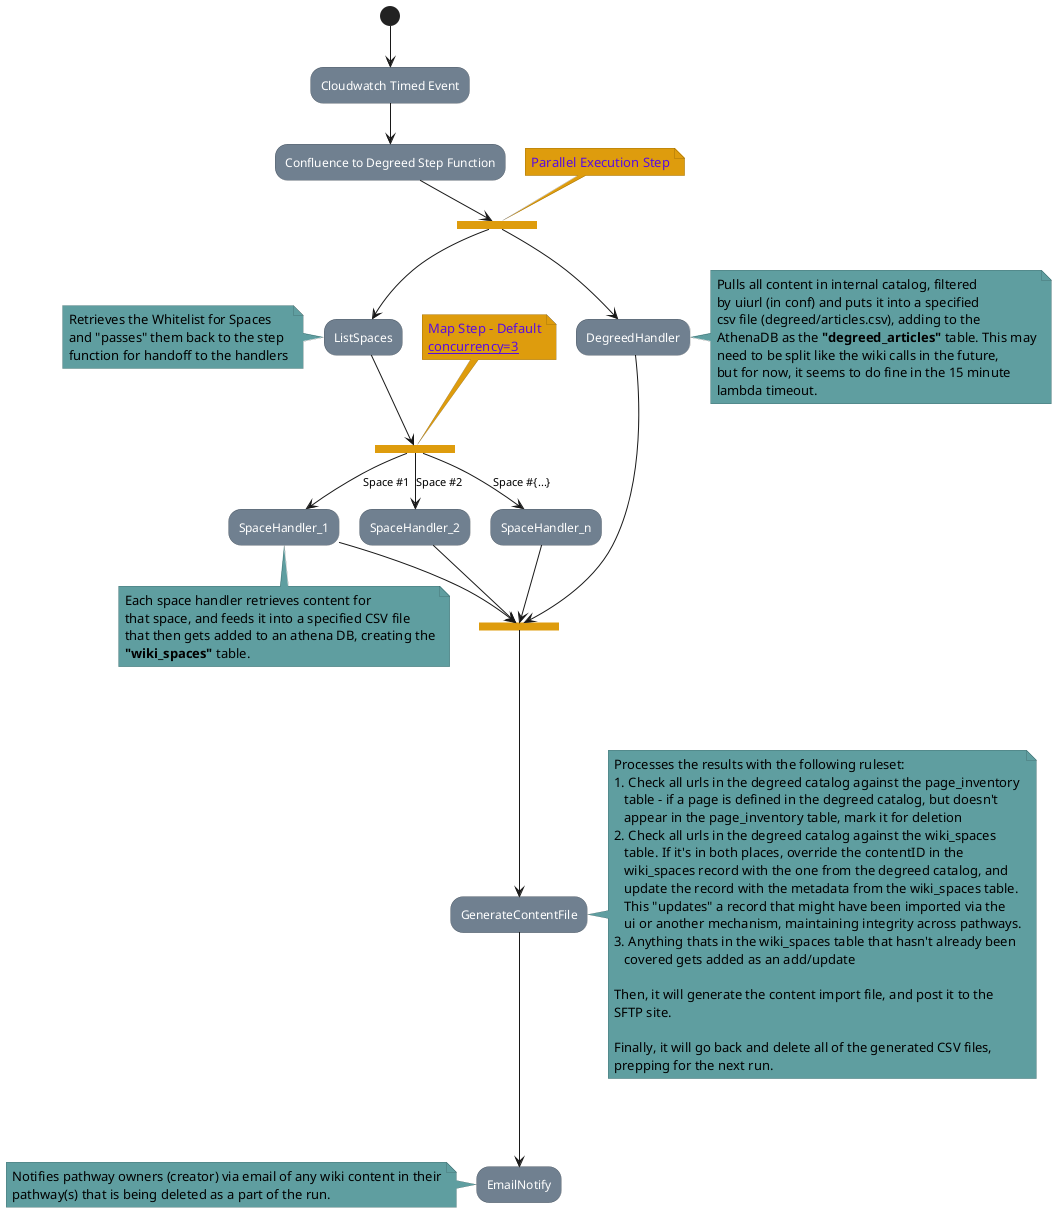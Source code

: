 @startuml
skinparam noteBackgroundColor cadetblue
skinparam noteBorderColor black
skinparam noteBorderThickness 0
skinparam ActivityBackgroundColor slategrey
skinparam ActivityBorderColor black
skinparam ActivityBorderThickness 0
skinparam ActivityBarColor #de9c0d
skinparam ActivityFontColor white


(*) --> "Cloudwatch Timed Event"
--> "Confluence to Degreed Step Function"
--> ===P1===
note top #de9c0d
<color:#5a0dde>Parallel Execution Step</color>
end note
--> "ListSpaces"
note left
Retrieves the Whitelist for Spaces
and "passes" them back to the step
function for handoff to the handlers
end note

--> ===P2===
note top #de9c0d
<color:#5a0dde>Map Step - Default</color>
<color:#5a0dde>__concurrency=3__</color> 
end note
--> [Space #1] "SpaceHandler_1"
note bottom
Each space handler retrieves content for 
that space, and feeds it into a specified CSV file
that then gets added to an athena DB, creating the
**"wiki_spaces"** table. 
end note
--> ===P3===
===P2===--> [Space #2] "SpaceHandler_2"
===P2===--> [Space #{...}] "SpaceHandler_n"

"SpaceHandler_2"--> ===P3===
"SpaceHandler_n"--> ===P3===



===P1=== --> "DegreedHandler"
note right
Pulls all content in internal catalog, filtered
by uiurl (in conf) and puts it into a specified 
csv file (degreed/articles.csv), adding to the 
AthenaDB as the **"degreed_articles"** table. This may
need to be split like the wiki calls in the future, 
but for now, it seems to do fine in the 15 minute
lambda timeout.
end note

DegreedHandler-->===P3===

---> "GenerateContentFile"
note right
Processes the results with the following ruleset:
# Check all urls in the degreed catalog against the page_inventory 
   table - if a page is defined in the degreed catalog, but doesn't 
   appear in the page_inventory table, mark it for deletion
# Check all urls in the degreed catalog against the wiki_spaces
   table. If it's in both places, override the contentID in the 
   wiki_spaces record with the one from the degreed catalog, and 
   update the record with the metadata from the wiki_spaces table.
   This "updates" a record that might have been imported via the
   ui or another mechanism, maintaining integrity across pathways.
# Anything thats in the wiki_spaces table that hasn't already been
   covered gets added as an add/update

Then, it will generate the content import file, and post it to the 
SFTP site.

Finally, it will go back and delete all of the generated CSV files,
prepping for the next run. 
end note

---> "EmailNotify"
note left
Notifies pathway owners (creator) via email of any wiki content in their
pathway(s) that is being deleted as a part of the run.
end note
@enduml